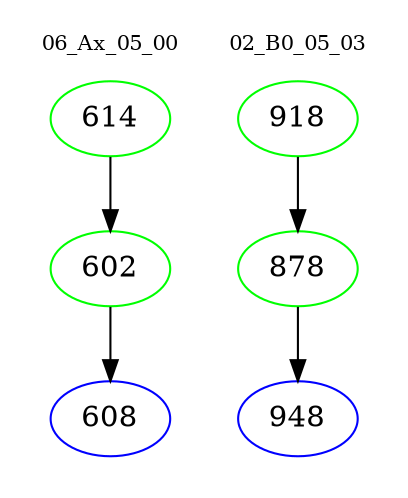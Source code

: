 digraph{
subgraph cluster_0 {
color = white
label = "06_Ax_05_00";
fontsize=10;
T0_614 [label="614", color="green"]
T0_614 -> T0_602 [color="black"]
T0_602 [label="602", color="green"]
T0_602 -> T0_608 [color="black"]
T0_608 [label="608", color="blue"]
}
subgraph cluster_1 {
color = white
label = "02_B0_05_03";
fontsize=10;
T1_918 [label="918", color="green"]
T1_918 -> T1_878 [color="black"]
T1_878 [label="878", color="green"]
T1_878 -> T1_948 [color="black"]
T1_948 [label="948", color="blue"]
}
}
